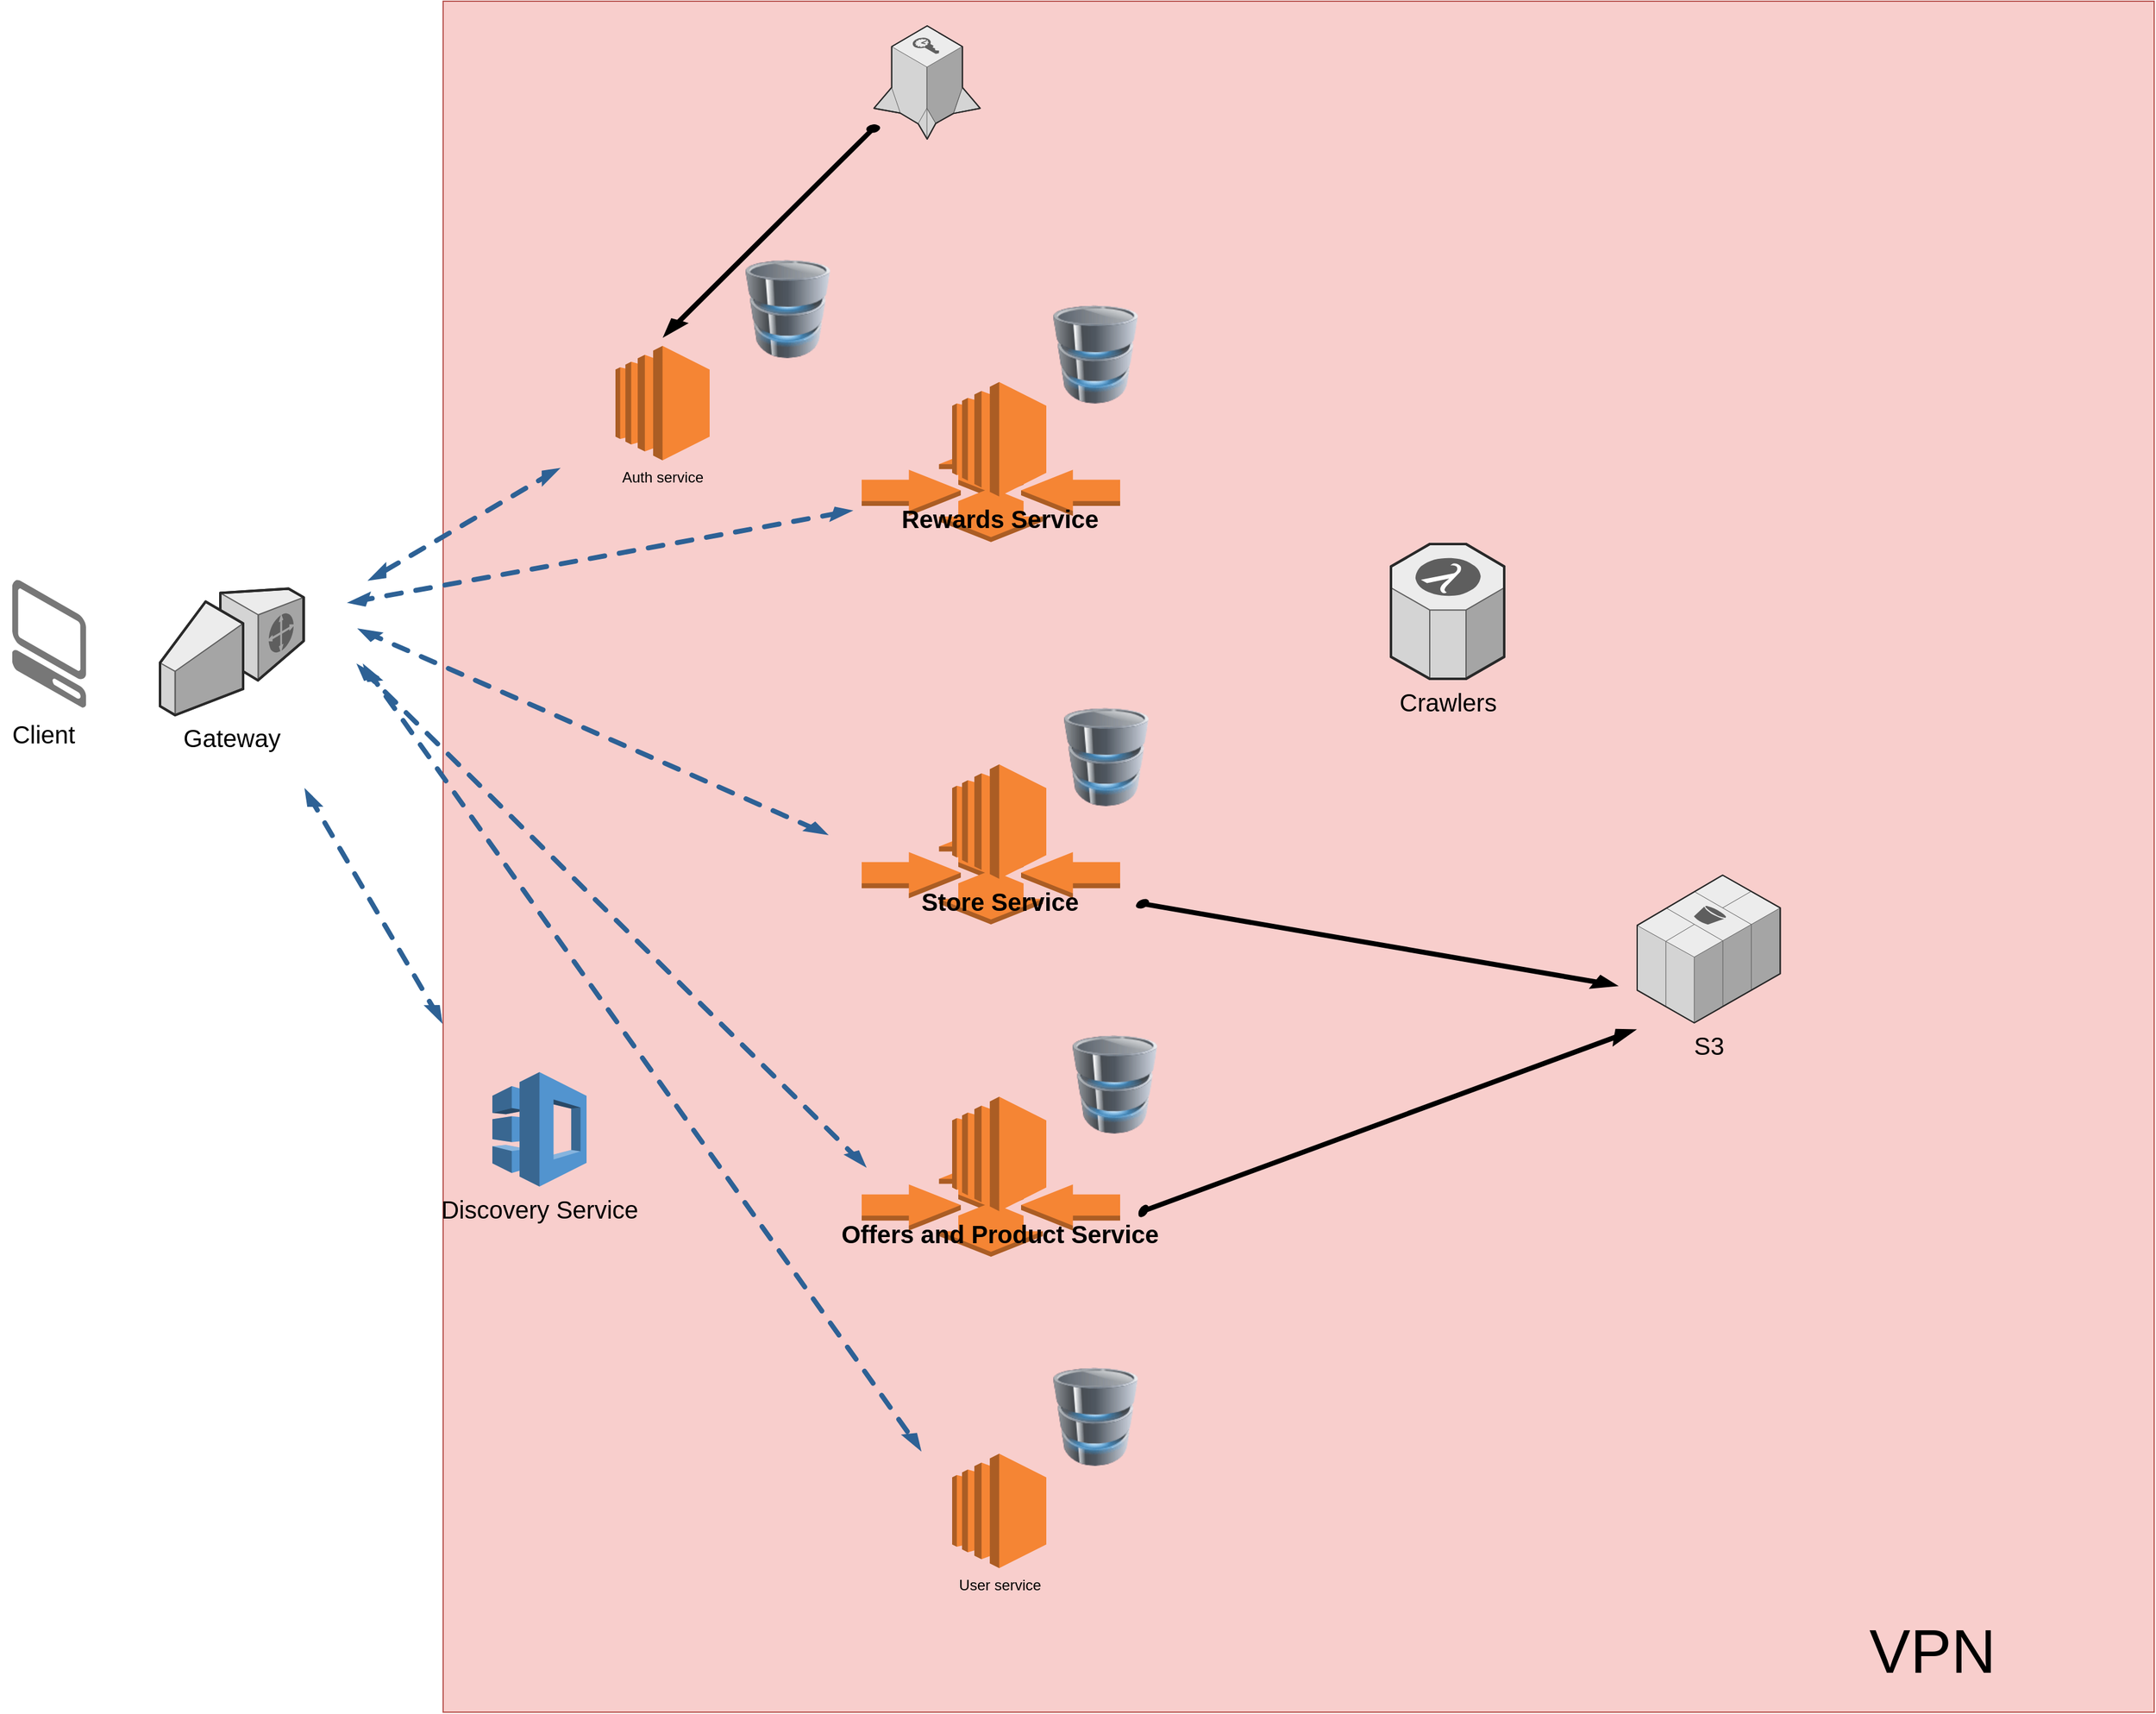 <mxfile version="14.5.1" type="device"><diagram name="Page-1" id="aaaa8250-4180-3840-79b5-4cada1eebb92"><mxGraphModel dx="2844" dy="534" grid="1" gridSize="10" guides="1" tooltips="1" connect="1" arrows="1" fold="1" page="1" pageScale="1" pageWidth="850" pageHeight="1100" background="#ffffff" math="0" shadow="0"><root><mxCell id="0"/><mxCell id="1" parent="0"/><mxCell id="jcWQ6TYsjwaUHEbr8LAh-47" value="" style="whiteSpace=wrap;html=1;aspect=fixed;fontSize=20;labelBackgroundColor=#33001A;noLabel=1;fillColor=#f8cecc;strokeColor=#b85450;" vertex="1" parent="1"><mxGeometry x="680" y="1540" width="1390" height="1390" as="geometry"/></mxCell><mxCell id="jcWQ6TYsjwaUHEbr8LAh-3" value="Auth service" style="outlineConnect=0;dashed=0;verticalLabelPosition=bottom;verticalAlign=top;align=center;html=1;shape=mxgraph.aws3.ec2;fillColor=#F58534;gradientColor=none;" vertex="1" parent="1"><mxGeometry x="820" y="1820" width="76.5" height="93" as="geometry"/></mxCell><mxCell id="jcWQ6TYsjwaUHEbr8LAh-4" value="User service" style="outlineConnect=0;dashed=0;verticalLabelPosition=bottom;verticalAlign=top;align=center;html=1;shape=mxgraph.aws3.ec2;fillColor=#F58534;gradientColor=none;" vertex="1" parent="1"><mxGeometry x="1093.5" y="2720" width="76.5" height="93" as="geometry"/></mxCell><mxCell id="jcWQ6TYsjwaUHEbr8LAh-12" value="" style="group;fontStyle=1;fontSize=20;" vertex="1" connectable="0" parent="1"><mxGeometry x="1020" y="1849.39" width="210" height="130" as="geometry"/></mxCell><mxCell id="jcWQ6TYsjwaUHEbr8LAh-11" value="" style="outlineConnect=0;dashed=0;verticalLabelPosition=bottom;verticalAlign=top;align=center;html=1;shape=mxgraph.aws3.auto_scaling;fillColor=#F58534;gradientColor=none;" vertex="1" parent="jcWQ6TYsjwaUHEbr8LAh-12"><mxGeometry y="50" width="210" height="80" as="geometry"/></mxCell><mxCell id="jcWQ6TYsjwaUHEbr8LAh-10" value="&lt;font style=&quot;font-size: 20px&quot;&gt;&lt;b&gt;Rewards Service&lt;/b&gt;&lt;/font&gt;" style="outlineConnect=0;dashed=0;verticalLabelPosition=bottom;verticalAlign=top;align=center;html=1;shape=mxgraph.aws3.ec2;fillColor=#F58534;gradientColor=none;" vertex="1" parent="jcWQ6TYsjwaUHEbr8LAh-12"><mxGeometry x="73.5" width="76.5" height="93" as="geometry"/></mxCell><mxCell id="jcWQ6TYsjwaUHEbr8LAh-14" value="" style="group" vertex="1" connectable="0" parent="1"><mxGeometry x="1020" y="2160" width="210" height="130" as="geometry"/></mxCell><mxCell id="jcWQ6TYsjwaUHEbr8LAh-15" value="" style="outlineConnect=0;dashed=0;verticalLabelPosition=bottom;verticalAlign=top;align=center;html=1;shape=mxgraph.aws3.auto_scaling;fillColor=#F58534;gradientColor=none;" vertex="1" parent="jcWQ6TYsjwaUHEbr8LAh-14"><mxGeometry y="50" width="210" height="80" as="geometry"/></mxCell><mxCell id="jcWQ6TYsjwaUHEbr8LAh-16" value="&lt;font style=&quot;font-size: 20px&quot;&gt;&lt;b&gt;Store Service&lt;/b&gt;&lt;/font&gt;" style="outlineConnect=0;dashed=0;verticalLabelPosition=bottom;verticalAlign=top;align=center;html=1;shape=mxgraph.aws3.ec2;fillColor=#F58534;gradientColor=none;" vertex="1" parent="jcWQ6TYsjwaUHEbr8LAh-14"><mxGeometry x="73.5" width="76.5" height="93" as="geometry"/></mxCell><mxCell id="jcWQ6TYsjwaUHEbr8LAh-17" value="" style="group" vertex="1" connectable="0" parent="1"><mxGeometry x="1020" y="2430" width="210" height="130" as="geometry"/></mxCell><mxCell id="jcWQ6TYsjwaUHEbr8LAh-18" value="" style="outlineConnect=0;dashed=0;verticalLabelPosition=bottom;verticalAlign=top;align=center;html=1;shape=mxgraph.aws3.auto_scaling;fillColor=#F58534;gradientColor=none;" vertex="1" parent="jcWQ6TYsjwaUHEbr8LAh-17"><mxGeometry y="50" width="210" height="80" as="geometry"/></mxCell><mxCell id="jcWQ6TYsjwaUHEbr8LAh-19" value="&lt;font style=&quot;font-size: 20px&quot;&gt;&lt;b&gt;Offers and Product Service&lt;/b&gt;&lt;/font&gt;" style="outlineConnect=0;dashed=0;verticalLabelPosition=bottom;verticalAlign=top;align=center;html=1;shape=mxgraph.aws3.ec2;fillColor=#F58534;gradientColor=none;" vertex="1" parent="jcWQ6TYsjwaUHEbr8LAh-17"><mxGeometry x="73.5" width="76.5" height="93" as="geometry"/></mxCell><mxCell id="jcWQ6TYsjwaUHEbr8LAh-21" value="Crawlers" style="verticalLabelPosition=bottom;html=1;verticalAlign=top;strokeWidth=1;align=center;outlineConnect=0;dashed=0;outlineConnect=0;shape=mxgraph.aws3d.lambda;fillColor=#ECECEC;strokeColor=#5E5E5E;aspect=fixed;fontSize=20;" vertex="1" parent="1"><mxGeometry x="1450" y="1981" width="92" height="109.5" as="geometry"/></mxCell><mxCell id="jcWQ6TYsjwaUHEbr8LAh-23" value="" style="verticalLabelPosition=bottom;html=1;verticalAlign=top;strokeWidth=1;align=center;outlineConnect=0;dashed=0;outlineConnect=0;shape=mxgraph.aws3d.client;aspect=fixed;strokeColor=none;fillColor=#777777;fontSize=20;" vertex="1" parent="1"><mxGeometry x="330" y="2010" width="60" height="104" as="geometry"/></mxCell><mxCell id="jcWQ6TYsjwaUHEbr8LAh-24" value="Client" style="text;html=1;align=center;verticalAlign=middle;resizable=0;points=[];autosize=1;fontSize=20;" vertex="1" parent="1"><mxGeometry x="320" y="2120" width="70" height="30" as="geometry"/></mxCell><mxCell id="jcWQ6TYsjwaUHEbr8LAh-25" value="Gateway" style="verticalLabelPosition=bottom;html=1;verticalAlign=top;strokeWidth=1;align=center;outlineConnect=0;dashed=0;outlineConnect=0;shape=mxgraph.aws3d.customerGateway;fillColor=#ECECEC;strokeColor=#5E5E5E;aspect=fixed;fontSize=20;" vertex="1" parent="1"><mxGeometry x="450" y="2017.2" width="116.7" height="102.8" as="geometry"/></mxCell><mxCell id="jcWQ6TYsjwaUHEbr8LAh-26" value="" style="verticalLabelPosition=bottom;html=1;verticalAlign=top;strokeWidth=1;align=center;outlineConnect=0;dashed=0;outlineConnect=0;shape=mxgraph.aws3d.securityTokenService;fillColor=#ECECEC;strokeColor=#5E5E5E;aspect=fixed;fontSize=20;" vertex="1" parent="1"><mxGeometry x="1030" y="1560" width="86.25" height="92" as="geometry"/></mxCell><mxCell id="jcWQ6TYsjwaUHEbr8LAh-27" value="" style="verticalLabelPosition=bottom;html=1;verticalAlign=top;strokeWidth=1;align=center;outlineConnect=0;dashed=0;outlineConnect=0;shape=mxgraph.aws3d.arrowSW;fillColor=#000000;aspect=fixed;fontSize=20;rotation=-15;" vertex="1" parent="1"><mxGeometry x="840.01" y="1665.16" width="213" height="121.72" as="geometry"/></mxCell><mxCell id="jcWQ6TYsjwaUHEbr8LAh-28" value="" style="verticalLabelPosition=bottom;html=1;verticalAlign=top;strokeWidth=1;align=center;outlineConnect=0;dashed=0;outlineConnect=0;shape=mxgraph.aws3d.dashedEdgeDouble;fillColor=#000000;aspect=fixed;fontSize=20;rotation=120;" vertex="1" parent="1"><mxGeometry x="617.99" y="1920" width="158" height="90" as="geometry"/></mxCell><mxCell id="jcWQ6TYsjwaUHEbr8LAh-29" value="Discovery Service" style="outlineConnect=0;dashed=0;verticalLabelPosition=bottom;verticalAlign=top;align=center;html=1;shape=mxgraph.aws3.application_discovery_service;fillColor=#5294CF;gradientColor=none;fontSize=20;" vertex="1" parent="1"><mxGeometry x="720" y="2410" width="76.5" height="93" as="geometry"/></mxCell><mxCell id="jcWQ6TYsjwaUHEbr8LAh-30" value="" style="verticalLabelPosition=bottom;html=1;verticalAlign=top;strokeWidth=1;align=center;outlineConnect=0;dashed=0;outlineConnect=0;shape=mxgraph.aws3d.dashedEdgeDouble;fillColor=#000000;aspect=fixed;fontSize=20;rotation=30;" vertex="1" parent="1"><mxGeometry x="526.89" y="2220" width="193.11" height="110" as="geometry"/></mxCell><mxCell id="jcWQ6TYsjwaUHEbr8LAh-34" value="S3" style="verticalLabelPosition=bottom;html=1;verticalAlign=top;strokeWidth=1;align=center;outlineConnect=0;dashed=0;outlineConnect=0;shape=mxgraph.aws3d.s3;fillColor=#ECECEC;strokeColor=#5E5E5E;aspect=fixed;fontSize=20;" vertex="1" parent="1"><mxGeometry x="1650" y="2250" width="116.23" height="120" as="geometry"/></mxCell><mxCell id="jcWQ6TYsjwaUHEbr8LAh-35" value="" style="verticalLabelPosition=bottom;html=1;verticalAlign=top;strokeWidth=1;align=center;outlineConnect=0;dashed=0;outlineConnect=0;shape=mxgraph.aws3d.arrowSE;fillColor=#000000;aspect=fixed;fontSize=20;rotation=-20;" vertex="1" parent="1"><mxGeometry x="1265.7" y="2207.72" width="344.5" height="196.86" as="geometry"/></mxCell><mxCell id="jcWQ6TYsjwaUHEbr8LAh-36" value="" style="verticalLabelPosition=bottom;html=1;verticalAlign=top;strokeWidth=1;align=center;outlineConnect=0;dashed=0;outlineConnect=0;shape=mxgraph.aws3d.arrowSE;fillColor=#000000;aspect=fixed;fontSize=20;rotation=-50;" vertex="1" parent="1"><mxGeometry x="1258.75" y="2343.41" width="374.5" height="214" as="geometry"/></mxCell><mxCell id="jcWQ6TYsjwaUHEbr8LAh-38" value="" style="image;html=1;image=img/lib/clip_art/computers/Database_128x128.png;fontSize=20;" vertex="1" parent="1"><mxGeometry x="1178.75" y="2114" width="80" height="80" as="geometry"/></mxCell><mxCell id="jcWQ6TYsjwaUHEbr8LAh-39" value="" style="image;html=1;image=img/lib/clip_art/computers/Database_128x128.png;fontSize=20;" vertex="1" parent="1"><mxGeometry x="1170" y="1786.88" width="80" height="80" as="geometry"/></mxCell><mxCell id="jcWQ6TYsjwaUHEbr8LAh-40" value="" style="image;html=1;image=img/lib/clip_art/computers/Database_128x128.png;fontSize=20;" vertex="1" parent="1"><mxGeometry x="1185.7" y="2380" width="80" height="80" as="geometry"/></mxCell><mxCell id="jcWQ6TYsjwaUHEbr8LAh-41" value="" style="image;html=1;image=img/lib/clip_art/computers/Database_128x128.png;fontSize=20;" vertex="1" parent="1"><mxGeometry x="1170" y="2650" width="80" height="80" as="geometry"/></mxCell><mxCell id="jcWQ6TYsjwaUHEbr8LAh-42" value="" style="image;html=1;image=img/lib/clip_art/computers/Database_128x128.png;fontSize=20;" vertex="1" parent="1"><mxGeometry x="920" y="1750" width="80" height="80" as="geometry"/></mxCell><mxCell id="jcWQ6TYsjwaUHEbr8LAh-43" value="" style="verticalLabelPosition=bottom;html=1;verticalAlign=top;strokeWidth=1;align=center;outlineConnect=0;dashed=0;outlineConnect=0;shape=mxgraph.aws3d.dashedEdgeDouble;fillColor=#000000;aspect=fixed;fontSize=20;rotation=-40;" vertex="1" parent="1"><mxGeometry x="625.85" y="1887.8" width="363.39" height="207" as="geometry"/></mxCell><mxCell id="jcWQ6TYsjwaUHEbr8LAh-44" value="" style="verticalLabelPosition=bottom;html=1;verticalAlign=top;strokeWidth=1;align=center;outlineConnect=0;dashed=0;outlineConnect=0;shape=mxgraph.aws3d.dashedEdgeDouble;fillColor=#000000;aspect=fixed;fontSize=20;rotation=-6;" vertex="1" parent="1"><mxGeometry x="620" y="2030" width="363.39" height="207" as="geometry"/></mxCell><mxCell id="jcWQ6TYsjwaUHEbr8LAh-45" value="" style="verticalLabelPosition=bottom;html=1;verticalAlign=top;strokeWidth=1;align=center;outlineConnect=0;dashed=0;outlineConnect=0;shape=mxgraph.aws3d.dashedEdgeDouble;fillColor=#000000;aspect=fixed;fontSize=20;rotation=15;" vertex="1" parent="1"><mxGeometry x="563.57" y="2138.63" width="506.46" height="288.5" as="geometry"/></mxCell><mxCell id="jcWQ6TYsjwaUHEbr8LAh-46" value="" style="verticalLabelPosition=bottom;html=1;verticalAlign=top;strokeWidth=1;align=center;outlineConnect=0;dashed=0;outlineConnect=0;shape=mxgraph.aws3d.dashedEdgeDouble;fillColor=#000000;aspect=fixed;fontSize=20;rotation=25;" vertex="1" parent="1"><mxGeometry x="500.65" y="2203.91" width="682.01" height="388.5" as="geometry"/></mxCell><mxCell id="jcWQ6TYsjwaUHEbr8LAh-48" value="VPN" style="text;html=1;strokeColor=none;fillColor=none;align=center;verticalAlign=middle;whiteSpace=wrap;rounded=0;labelBackgroundColor=none;fontSize=50;fontColor=none;" vertex="1" parent="1"><mxGeometry x="1710" y="2870" width="360" height="20" as="geometry"/></mxCell></root></mxGraphModel></diagram></mxfile>